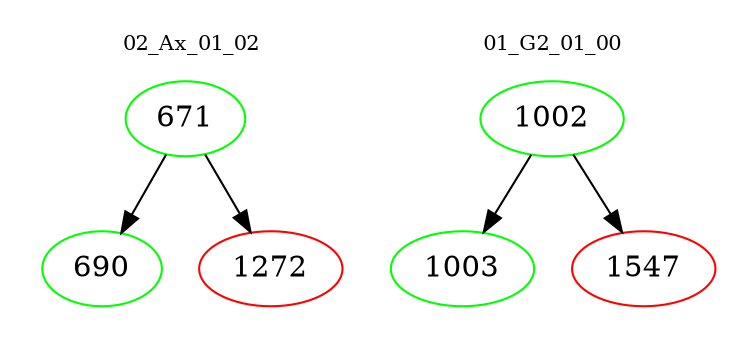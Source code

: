 digraph{
subgraph cluster_0 {
color = white
label = "02_Ax_01_02";
fontsize=10;
T0_671 [label="671", color="green"]
T0_671 -> T0_690 [color="black"]
T0_690 [label="690", color="green"]
T0_671 -> T0_1272 [color="black"]
T0_1272 [label="1272", color="red"]
}
subgraph cluster_1 {
color = white
label = "01_G2_01_00";
fontsize=10;
T1_1002 [label="1002", color="green"]
T1_1002 -> T1_1003 [color="black"]
T1_1003 [label="1003", color="green"]
T1_1002 -> T1_1547 [color="black"]
T1_1547 [label="1547", color="red"]
}
}
